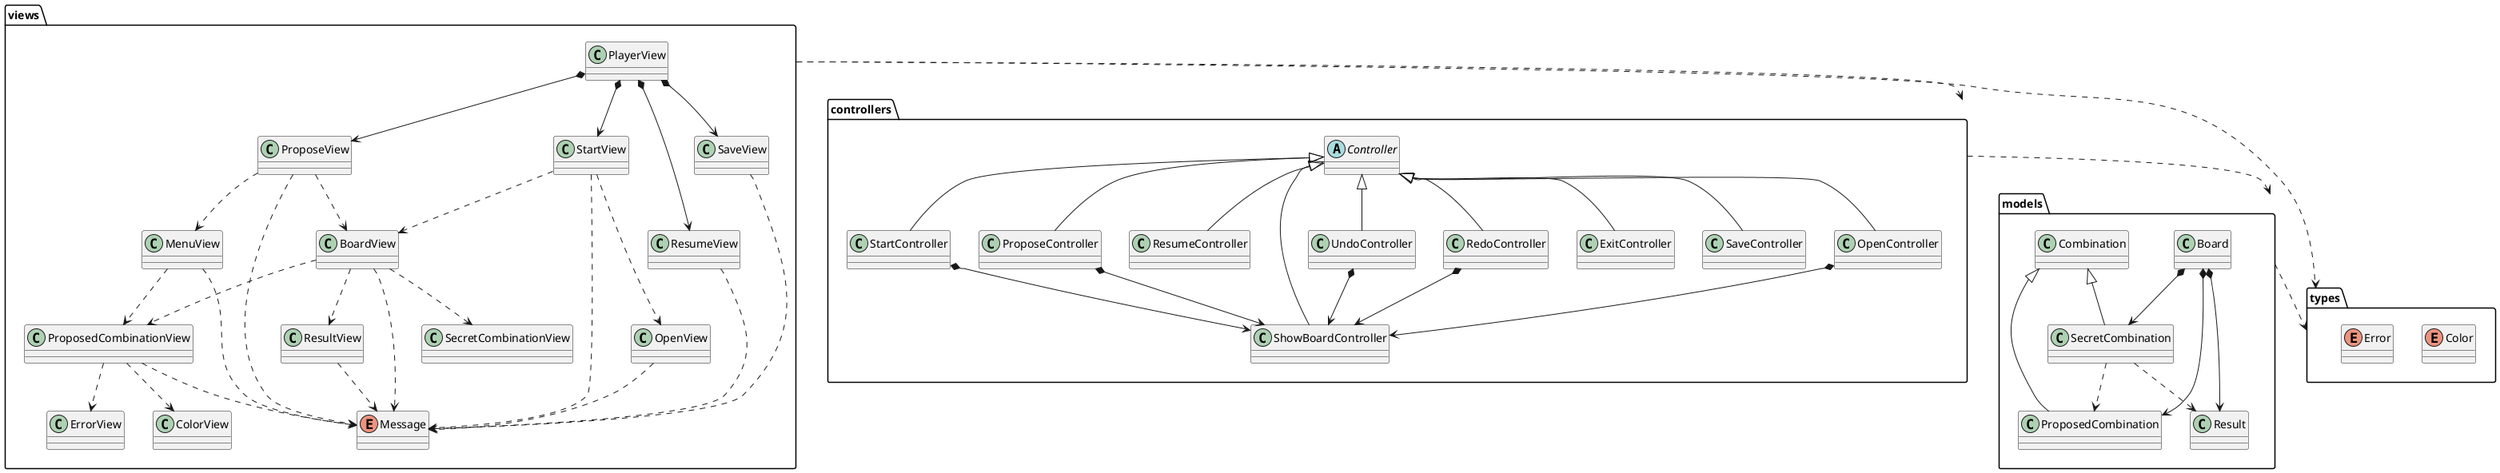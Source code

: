 @startuml mastermind_analisis
package views {
    class PlayerView
    class StartView
    class ProposeView
    class ResumeView
    class BoardView
    class ProposedCombinationView
    class SecretCombinationView
    class ResultView
    class ColorView
    enum Message
    class ErrorView
    class MenuView
    class SaveView
    class OpenView
}

PlayerView *-down-> StartView
PlayerView *-down-> ProposeView
PlayerView *-down-> ResumeView
PlayerView *-down-> SaveView
StartView .down.> BoardView
StartView .down.> OpenView
ProposeView .down.> BoardView
BoardView .down.> ProposedCombinationView
BoardView .down.> ResultView
BoardView .down.> Message
BoardView .down.> SecretCombinationView
ProposedCombinationView .down.> ColorView
ProposedCombinationView .down.> ErrorView
ProposedCombinationView .down.> Message
ResultView .down.> Message
StartView .down.> Message
ResumeView .down.> Message
ProposeView .down.> Message
ProposeView .down.> MenuView
MenuView .down.> ProposedCombinationView
MenuView .down.> Message
SaveView .down.> Message
OpenView .down.> Message

package controllers {
    abstract class Controller
    class StartController
    class ProposeController
    class ResumeController
    class ShowBoardController
    class UndoController
    class RedoController
    class ExitController
    class SaveController
    class OpenController
}

Controller <|-- StartController
Controller <|-- ProposeController
Controller <|-- ResumeController
Controller <|-- ShowBoardController
Controller <|-- RedoController
Controller <|-- UndoController
Controller <|-- ExitController
Controller <|-- SaveController
Controller <|-- OpenController
StartController *-down-> ShowBoardController
ProposeController *-down-> ShowBoardController
UndoController *-down-> ShowBoardController
RedoController *-down-> ShowBoardController
OpenController *-down-> ShowBoardController

package models {
    class Board
    class Combination
    class ProposedCombination
    class SecretCombination
    Combination <|-- ProposedCombination
    Combination <|-- SecretCombination
    class Result
}

package types {
    enum Color
    enum Error
}

Board *-down-> ProposedCombination
Board *-down-> SecretCombination
Board *-down-> Result
SecretCombination .down.> Result
SecretCombination .down.> ProposedCombination

views .down.> controllers
controllers .down.> models
views .down.> types
models .down.> types
@enduml

@startuml mastermind_analisis_usecase_start
allow_mixing

actor Player

package views {
    object StartView
    object Message
    object BoardView
    object SecretCombinationView
    object ProposedCombinationView
    object ResultView
    object ColorView
}

package controllers {
    object "startController\n:StartController" as StartController
}

package models {
    object Board
    object Result
    object ProposedCombination
}

package types {
    object "color\n:Color" as Color
}

Player -down-> StartView
note on link
    start()
end note
StartView .down.> Message
note on link
    write()
end note
StartView .down.> BoardView
note on link
    write(startController)
end note
BoardView .down.> StartController
note on link
    getAttempts()
    getProposedCombinationColors(position)
    getBlacks(position)
    getWhites(position)
end note
BoardView .down.> Message
note on link
    write(attempts)
end note
BoardView .down.> SecretCombinationView
note on link
    write()
end note
SecretCombinationView .down.> Message
note on link
    write()
end note
BoardView .down.> ProposedCombinationView
note on link
    write(colors)
end note
ProposedCombinationView .down.> ColorView
note on link
    write(color)
end note
ColorView .down.> Color
BoardView .down.> ResultView
note on link
    write(blacks, whites)
end note
ResultView .down.> Message
note on link
    write(blacks, whites)
end note
StartController -down-> Board
note on link
    getAttempts()
    getProposedCombinationColors(position)
    getBlacks(position)
    getWhites(position)
end note
Board *-down-> Result
note on link
    getBlacks()
    getWhites()
end note
Board *-down-> ProposedCombination
note on link
    getColors()
end note
ProposedCombination *-down-> Color
Board .down.> Color
StartController .down.> Color
BoardView .down.> Color
ProposedCombinationView .down.> Color
@enduml

@startuml mastermind_analisis_usecase_propose
allow_mixing

actor Player

package views {
    object ProposeView
    object Message
    object BoardView
    object SecretCombinationView
    object ProposedCombinationView
    object ResultView
    object ColorView
    object ErrorView
    object MenuView
}

package controllers {
    object "proposeController\n:ProposeController" as ProposeController
}

package models {
    object Board
    object Result
    object "proposedCombination\n:ProposedCombination" as ProposedCombination
    object SecretCombination
}

package types {
    object "color\n:Color" as Color
    object "error\n:Error" as Error
}

Player -down-> ProposeView
note on link
    propose()
end note
ProposeView .down.> BoardView
note on link
    write(proposeController)
end note
BoardView .down.> ProposeController
note on link
    getAttempts()
    getProposedCombinationColors(position)
    getBlacks(position)
    getWhites(position)
end note
BoardView .down.> Message
note on link
    write(attempts)
end note
BoardView .down.> SecretCombinationView
note on link
    write()
end note
SecretCombinationView .down.> Message
note on link
    write()
end note
BoardView .down.> ProposedCombinationView
note on link
    write(colors)
end note
ProposedCombinationView .down.> ColorView
note on link
    write(color)
end note
ColorView .down.> Color
BoardView .down.> ResultView
note on link
    write(blacks, whites)
end note
ResultView .down.> Message
note on link
    write(blacks, whites)
end note
ProposeController -down-> Board
note on link
    getError(colors)
    add(colors)
    isFinished()
    isWinner()
    getAttempts()
    getProposedCombinationColors(position)
    getBlacks(position)
    getWhites(position)
end note
Board *-down-> Result
note on link
    isWinner()
    getBlacks()
    getWhites()
end note
Board *-down-> ProposedCombination
note on link
    new(colors)
    getError()
    getColors()
end note
ProposedCombination *-down-> Color
Board .down.> Color
ProposeController .down.> Color
BoardView .down.> Color
ProposedCombinationView .down.> Color
MenuView .down.> ProposedCombinationView
note on link
    read(proposeController)
end note
MenuView .down.> Message
note on link
    write()
end note
ProposedCombinationView .down.> Message
note on link
    write()
end note
ProposedCombinationView .down.> ErrorView
note on link
    write(error)
end note
ProposedCombinationView .down.> ColorView
note on link
    read()
end note
ProposedCombinationView .down.> ProposeController
note on link
    getError(colors)
    add(colors)
end note
ProposedCombination .down.> Error
ErrorView .down.> Error
ProposeView -down-> ProposeController
note on link
    isFinished()
    isWinner()
end note
ProposeView .down.> Message
note on link
    write()
end note
Board .down.> Board
note on link
    isLoser()
end note
Board *-down-> SecretCombination
note on link
    getResult(proposedCombination)
end note
SecretCombination *-down-> ProposedCombination
note on link
    contains(color)
    contains(color, position)
end note
SecretCombination *-down-> Color
SecretCombination .down.> Result
note on link
    new(blacks, whites)
end note
Board .down.> Error
ProposeView .down.> MenuView
note on link
    write(proposeController)
end note
@enduml

@startuml mastermind_analisis_usecase_undo
allow_mixing

actor Player

package views {
    object ProposeView
    object Message
    object BoardView
    object SecretCombinationView
    object ProposedCombinationView
    object ResultView
    object ColorView
    object MenuView
}

package controllers {
    object "undoController\n:UndoController" as UndoController
}

package models {
    object Board
    object Result
    object "proposedCombination\n:ProposedCombination" as ProposedCombination
}

package types {
    object "color\n:Color" as Color
}

Player -down-> ProposeView
note on link
    undo()
end note
ProposeView .down.> BoardView
note on link
    write(UndoController)
end note
BoardView .down.> UndoController
note on link
    getAttempts()
    getProposedCombinationColors(position)
    getBlacks(position)
    getWhites(position)
end note
BoardView .down.> Message
note on link
    write(attempts)
end note
BoardView .down.> SecretCombinationView
note on link
    write()
end note
SecretCombinationView .down.> Message
note on link
    write()
end note
BoardView .down.> ProposedCombinationView
note on link
    write(colors)
end note
ProposedCombinationView .down.> ColorView
note on link
    write(color)
end note
ColorView .down.> Color
BoardView .down.> ResultView
note on link
    write(blacks, whites)
end note
ResultView .down.> Message
note on link
    write(blacks, whites)
end note
UndoController -down-> Board
note on link
    undoable()
    redoable()
    undo()
    isFinished()
    isWinner()
    getAttempts()
    getProposedCombinationColors(position)
    getBlacks(position)
    getWhites(position)
end note
Board *-down-> Result
note on link
    isWinner()
    getBlacks()
    getWhites()
end note
Board *-down-> ProposedCombination
note on link
    getError()
    getColors()
end note
ProposedCombination *-down-> Color
Board .down.> Color
UndoController .down.> Color
BoardView .down.> Color
ProposedCombinationView .down.> Color
MenuView .down.> Message
note on link
    write()
end note
ProposedCombinationView .down.> Message
note on link
    write()
end note
ProposedCombinationView .down.> ColorView
note on link
    read()
end note
ProposedCombinationView .down.> UndoController
note on link
    getError(colors)
    add(colors)
end note
ProposeView -down-> UndoController
note on link
    isFinished()
    isWinner()
end note
ProposeView .down.> Message
note on link
    write()
end note
Board .down.> Board
note on link
    isLoser()
end note
ProposeView .down.> MenuView
note on link
    write(UndoController)
end note
MenuView .down.> UndoController
note on link
    undoable()
    redoable()
    undo()
end note
@enduml

@startuml mastermind_analisis_usecase_redo
allow_mixing

actor Player

package views {
    object ProposeView
    object Message
    object BoardView
    object SecretCombinationView
    object ProposedCombinationView
    object ResultView
    object ColorView
    object MenuView
}

package controllers {
    object "redoController\n:RedoController" as RedoController
}

package models {
    object Board
    object Result
    object "proposedCombination\n:ProposedCombination" as ProposedCombination
}

package types {
    object "color\n:Color" as Color
}

Player -down-> ProposeView
note on link
    redo()
end note
ProposeView .down.> BoardView
note on link
    write(RedoController)
end note
BoardView .down.> RedoController
note on link
    getAttempts()
    getProposedCombinationColors(position)
    getBlacks(position)
    getWhites(position)
end note
BoardView .down.> Message
note on link
    write(attempts)
end note
BoardView .down.> SecretCombinationView
note on link
    write()
end note
SecretCombinationView .down.> Message
note on link
    write()
end note
BoardView .down.> ProposedCombinationView
note on link
    write(colors)
end note
ProposedCombinationView .down.> ColorView
note on link
    write(color)
end note
ColorView .down.> Color
BoardView .down.> ResultView
note on link
    write(blacks, whites)
end note
ResultView .down.> Message
note on link
    write(blacks, whites)
end note
RedoController -down-> Board
note on link
    undoable()
    redoable()
    redo()
    isFinished()
    isWinner()
    getAttempts()
    getProposedCombinationColors(position)
    getBlacks(position)
    getWhites(position)
end note
Board *-down-> Result
note on link
    isWinner()
    getBlacks()
    getWhites()
end note
Board *-down-> ProposedCombination
note on link
    getError()
    getColors()
end note
ProposedCombination *-down-> Color
Board .down.> Color
RedoController .down.> Color
BoardView .down.> Color
ProposedCombinationView .down.> Color
MenuView .down.> Message
note on link
    write()
end note
ProposedCombinationView .down.> Message
note on link
    write()
end note
ProposedCombinationView .down.> ColorView
note on link
    read()
end note
ProposedCombinationView .down.> RedoController
note on link
    getError(colors)
    add(colors)
end note
ProposeView -down-> RedoController
note on link
    isFinished()
    isWinner()
end note
ProposeView .down.> Message
note on link
    write()
end note
Board .down.> Board
note on link
    isLoser()
end note
ProposeView .down.> MenuView
note on link
    write(RedoController)
end note
MenuView .down.> RedoController
note on link
    undoable()
    redoable()
    redo()
end note
@enduml

@startuml mastermind_analisis_usecase_resume
allow_mixing

actor :Player: as Playerr

package controllers  {
    object ResumeController
}

package models  {
    object Board
    object SecretCombination
}

package types  {
    object Color
}

package views {
    object ResumeView
    object Message
}

Playerr --> ResumeView
note on link
    resume()
end note
ResumeView --> ResumeController
note on link
    reset()
end note
ResumeView ..> Message
note on link
    write()
end note
ResumeController --> Board
note on link
    reset()
end note
Board *-down-> SecretCombination
note on link
    new()
end note
SecretCombination *-down-> Color
@enduml